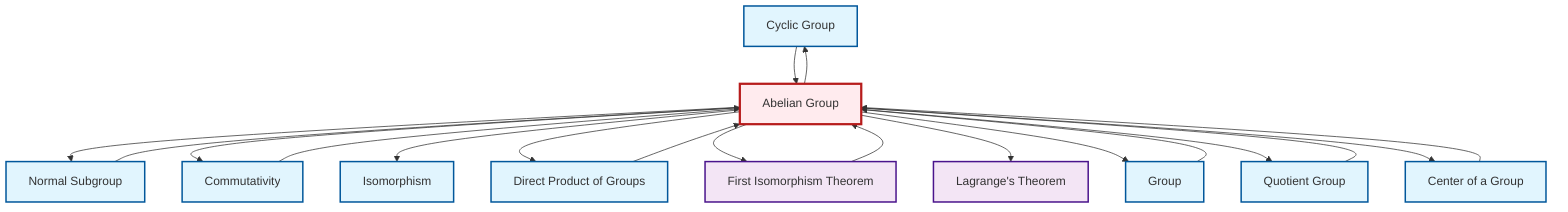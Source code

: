 graph TD
    classDef definition fill:#e1f5fe,stroke:#01579b,stroke-width:2px
    classDef theorem fill:#f3e5f5,stroke:#4a148c,stroke-width:2px
    classDef axiom fill:#fff3e0,stroke:#e65100,stroke-width:2px
    classDef example fill:#e8f5e9,stroke:#1b5e20,stroke-width:2px
    classDef current fill:#ffebee,stroke:#b71c1c,stroke-width:3px
    def-cyclic-group["Cyclic Group"]:::definition
    thm-lagrange["Lagrange's Theorem"]:::theorem
    thm-first-isomorphism["First Isomorphism Theorem"]:::theorem
    def-direct-product["Direct Product of Groups"]:::definition
    def-isomorphism["Isomorphism"]:::definition
    def-group["Group"]:::definition
    def-quotient-group["Quotient Group"]:::definition
    def-commutativity["Commutativity"]:::definition
    def-abelian-group["Abelian Group"]:::definition
    def-center-of-group["Center of a Group"]:::definition
    def-normal-subgroup["Normal Subgroup"]:::definition
    def-abelian-group --> def-normal-subgroup
    def-abelian-group --> def-cyclic-group
    def-commutativity --> def-abelian-group
    def-abelian-group --> def-commutativity
    def-center-of-group --> def-abelian-group
    def-abelian-group --> def-isomorphism
    def-cyclic-group --> def-abelian-group
    def-abelian-group --> def-direct-product
    def-normal-subgroup --> def-abelian-group
    def-group --> def-abelian-group
    def-direct-product --> def-abelian-group
    def-abelian-group --> thm-first-isomorphism
    def-quotient-group --> def-abelian-group
    thm-first-isomorphism --> def-abelian-group
    def-abelian-group --> thm-lagrange
    def-abelian-group --> def-group
    def-abelian-group --> def-quotient-group
    def-abelian-group --> def-center-of-group
    class def-abelian-group current